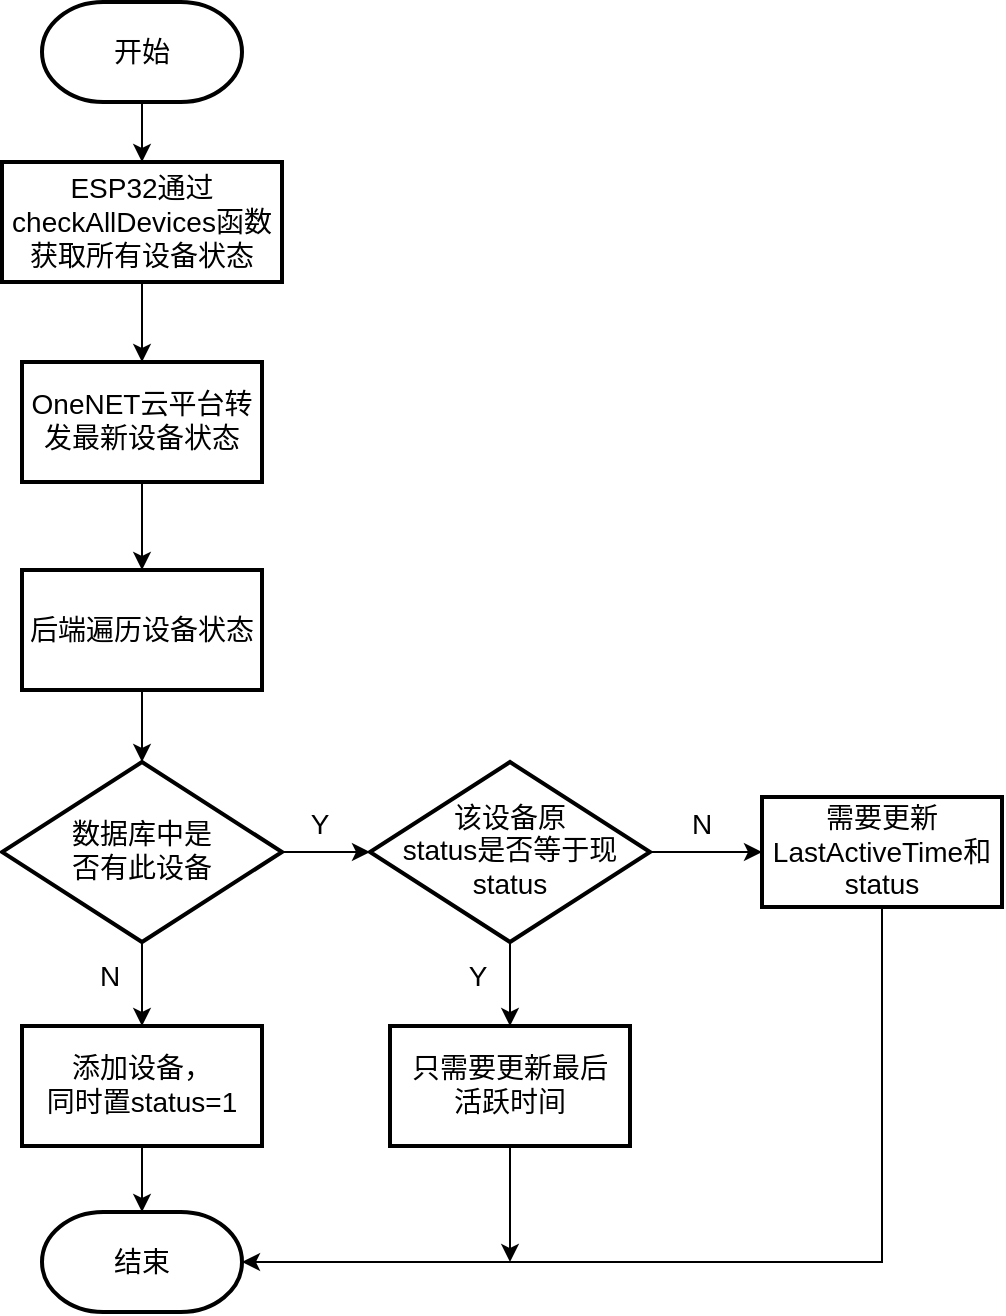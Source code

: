 <mxfile version="27.0.3">
  <diagram name="第 1 页" id="TFwuxgqA1DKXu50AMiJM">
    <mxGraphModel dx="1500" dy="826" grid="1" gridSize="10" guides="1" tooltips="1" connect="1" arrows="1" fold="1" page="1" pageScale="1" pageWidth="827" pageHeight="1169" math="0" shadow="0">
      <root>
        <mxCell id="0" />
        <mxCell id="1" parent="0" />
        <mxCell id="VtJKKTwL4MApZNKruCzD-1" value="" style="edgeStyle=orthogonalEdgeStyle;rounded=0;orthogonalLoop=1;jettySize=auto;html=1;" edge="1" parent="1" source="VtJKKTwL4MApZNKruCzD-2" target="VtJKKTwL4MApZNKruCzD-4">
          <mxGeometry relative="1" as="geometry" />
        </mxCell>
        <mxCell id="VtJKKTwL4MApZNKruCzD-2" value="&lt;font style=&quot;font-size: 14px;&quot;&gt;开始&lt;/font&gt;" style="strokeWidth=2;html=1;shape=mxgraph.flowchart.terminator;whiteSpace=wrap;" vertex="1" parent="1">
          <mxGeometry x="200" y="240" width="100" height="50" as="geometry" />
        </mxCell>
        <mxCell id="VtJKKTwL4MApZNKruCzD-3" value="" style="edgeStyle=orthogonalEdgeStyle;rounded=0;orthogonalLoop=1;jettySize=auto;html=1;" edge="1" parent="1" source="VtJKKTwL4MApZNKruCzD-4" target="VtJKKTwL4MApZNKruCzD-6">
          <mxGeometry relative="1" as="geometry" />
        </mxCell>
        <mxCell id="VtJKKTwL4MApZNKruCzD-4" value="&lt;p class=&quot;MsoNormal&quot;&gt;&lt;font style=&quot;font-size: 14px;&quot;&gt;&lt;font style=&quot;&quot;&gt;ESP32&lt;/font&gt;&lt;font style=&quot;&quot;&gt;通过&lt;/font&gt;&lt;font style=&quot;&quot;&gt;checkAllDevices&lt;/font&gt;&lt;font style=&quot;&quot;&gt;函数获取所有设备状态&lt;/font&gt;&lt;/font&gt;&lt;/p&gt;" style="whiteSpace=wrap;html=1;strokeWidth=2;" vertex="1" parent="1">
          <mxGeometry x="180" y="320" width="140" height="60" as="geometry" />
        </mxCell>
        <mxCell id="VtJKKTwL4MApZNKruCzD-5" value="" style="edgeStyle=orthogonalEdgeStyle;rounded=0;orthogonalLoop=1;jettySize=auto;html=1;" edge="1" parent="1" source="VtJKKTwL4MApZNKruCzD-6" target="VtJKKTwL4MApZNKruCzD-8">
          <mxGeometry relative="1" as="geometry" />
        </mxCell>
        <mxCell id="VtJKKTwL4MApZNKruCzD-6" value="&lt;div style=&quot;line-height: 30%;&quot;&gt;&lt;p class=&quot;MsoNormal&quot;&gt;&lt;span style=&quot;font-size: 14px; background-color: transparent; color: light-dark(rgb(0, 0, 0), rgb(255, 255, 255));&quot;&gt;OneNET云平台转&lt;/span&gt;&lt;/p&gt;&lt;p class=&quot;MsoNormal&quot;&gt;&lt;span style=&quot;font-size: 14px; background-color: transparent; color: light-dark(rgb(0, 0, 0), rgb(255, 255, 255));&quot;&gt;发&lt;/span&gt;&lt;span style=&quot;background-color: transparent; color: light-dark(rgb(0, 0, 0), rgb(255, 255, 255)); font-size: 14px;&quot;&gt;最新设备状态&lt;/span&gt;&lt;/p&gt;&lt;/div&gt;" style="whiteSpace=wrap;html=1;strokeWidth=2;" vertex="1" parent="1">
          <mxGeometry x="190" y="420" width="120" height="60" as="geometry" />
        </mxCell>
        <mxCell id="VtJKKTwL4MApZNKruCzD-7" value="" style="edgeStyle=orthogonalEdgeStyle;rounded=0;orthogonalLoop=1;jettySize=auto;html=1;" edge="1" parent="1" source="VtJKKTwL4MApZNKruCzD-8" target="VtJKKTwL4MApZNKruCzD-11">
          <mxGeometry relative="1" as="geometry" />
        </mxCell>
        <mxCell id="VtJKKTwL4MApZNKruCzD-8" value="&lt;p class=&quot;MsoNormal&quot;&gt;&lt;font style=&quot;font-size: 14px;&quot; face=&quot;Helvetica&quot;&gt;后端遍历设备状态&lt;/font&gt;&lt;/p&gt;" style="whiteSpace=wrap;html=1;strokeWidth=2;" vertex="1" parent="1">
          <mxGeometry x="190" y="524" width="120" height="60" as="geometry" />
        </mxCell>
        <mxCell id="VtJKKTwL4MApZNKruCzD-9" value="" style="edgeStyle=orthogonalEdgeStyle;rounded=0;orthogonalLoop=1;jettySize=auto;html=1;" edge="1" parent="1" source="VtJKKTwL4MApZNKruCzD-11" target="VtJKKTwL4MApZNKruCzD-14">
          <mxGeometry relative="1" as="geometry" />
        </mxCell>
        <mxCell id="VtJKKTwL4MApZNKruCzD-10" value="" style="edgeStyle=orthogonalEdgeStyle;rounded=0;orthogonalLoop=1;jettySize=auto;html=1;" edge="1" parent="1" source="VtJKKTwL4MApZNKruCzD-11" target="VtJKKTwL4MApZNKruCzD-19">
          <mxGeometry relative="1" as="geometry" />
        </mxCell>
        <mxCell id="VtJKKTwL4MApZNKruCzD-11" value="&lt;div style=&quot;line-height: 30%;&quot;&gt;&lt;p class=&quot;MsoNormal&quot;&gt;&lt;span style=&quot;line-height: 30%;&quot;&gt;&lt;font style=&quot;font-size: 14px;&quot;&gt;数据库中是&lt;/font&gt;&lt;/span&gt;&lt;/p&gt;&lt;p class=&quot;MsoNormal&quot;&gt;&lt;span style=&quot;background-color: transparent; color: light-dark(rgb(0, 0, 0), rgb(255, 255, 255)); line-height: 30%;&quot;&gt;&lt;font style=&quot;font-size: 14px;&quot;&gt;否有此设备&lt;/font&gt;&lt;/span&gt;&lt;/p&gt;&lt;/div&gt;" style="rhombus;whiteSpace=wrap;html=1;strokeWidth=2;" vertex="1" parent="1">
          <mxGeometry x="180" y="620" width="140" height="90" as="geometry" />
        </mxCell>
        <mxCell id="VtJKKTwL4MApZNKruCzD-13" value="" style="edgeStyle=orthogonalEdgeStyle;rounded=0;orthogonalLoop=1;jettySize=auto;html=1;" edge="1" parent="1" source="VtJKKTwL4MApZNKruCzD-14" target="VtJKKTwL4MApZNKruCzD-20">
          <mxGeometry relative="1" as="geometry" />
        </mxCell>
        <mxCell id="VtJKKTwL4MApZNKruCzD-29" value="" style="edgeStyle=orthogonalEdgeStyle;rounded=0;orthogonalLoop=1;jettySize=auto;html=1;" edge="1" parent="1" source="VtJKKTwL4MApZNKruCzD-14" target="VtJKKTwL4MApZNKruCzD-16">
          <mxGeometry relative="1" as="geometry" />
        </mxCell>
        <mxCell id="VtJKKTwL4MApZNKruCzD-14" value="&lt;div style=&quot;line-height: 30%;&quot;&gt;&lt;p class=&quot;MsoNormal&quot;&gt;&lt;span style=&quot;background-color: transparent; color: light-dark(rgb(0, 0, 0), rgb(255, 255, 255));&quot;&gt;&lt;font style=&quot;font-size: 14px;&quot;&gt;该设备原&lt;/font&gt;&lt;/span&gt;&lt;/p&gt;&lt;p class=&quot;MsoNormal&quot;&gt;&lt;font style=&quot;font-size: 14px;&quot;&gt;&lt;span style=&quot;background-color: transparent; color: light-dark(rgb(0, 0, 0), rgb(255, 255, 255));&quot;&gt;status是否等于&lt;/span&gt;&lt;span style=&quot;background-color: transparent; color: light-dark(rgb(0, 0, 0), rgb(255, 255, 255));&quot;&gt;现&lt;/span&gt;&lt;/font&gt;&lt;/p&gt;&lt;p class=&quot;MsoNormal&quot;&gt;&lt;font style=&quot;font-size: 14px;&quot;&gt;&lt;span style=&quot;background-color: transparent; color: light-dark(rgb(0, 0, 0), rgb(255, 255, 255));&quot;&gt;status&lt;/span&gt;&lt;/font&gt;&lt;/p&gt;&lt;/div&gt;" style="rhombus;whiteSpace=wrap;html=1;strokeWidth=2;" vertex="1" parent="1">
          <mxGeometry x="364" y="620" width="140" height="90" as="geometry" />
        </mxCell>
        <mxCell id="VtJKKTwL4MApZNKruCzD-34" value="" style="edgeStyle=orthogonalEdgeStyle;rounded=0;orthogonalLoop=1;jettySize=auto;html=1;" edge="1" parent="1" source="VtJKKTwL4MApZNKruCzD-16">
          <mxGeometry relative="1" as="geometry">
            <mxPoint x="434" y="870" as="targetPoint" />
          </mxGeometry>
        </mxCell>
        <mxCell id="VtJKKTwL4MApZNKruCzD-16" value="&lt;div style=&quot;line-height: 30%;&quot;&gt;&lt;p class=&quot;MsoNormal&quot;&gt;&lt;span style=&quot;line-height: 30%;&quot;&gt;&lt;font style=&quot;font-size: 14px;&quot; face=&quot;Helvetica&quot;&gt;只需要更新最后&lt;/font&gt;&lt;/span&gt;&lt;/p&gt;&lt;p class=&quot;MsoNormal&quot;&gt;&lt;span style=&quot;line-height: 30%;&quot;&gt;&lt;font style=&quot;font-size: 14px;&quot; face=&quot;Helvetica&quot;&gt;活跃时间&lt;/font&gt;&lt;/span&gt;&lt;/p&gt;&lt;/div&gt;" style="whiteSpace=wrap;html=1;strokeWidth=2;" vertex="1" parent="1">
          <mxGeometry x="374" y="752" width="120" height="60" as="geometry" />
        </mxCell>
        <mxCell id="VtJKKTwL4MApZNKruCzD-17" value="&lt;font style=&quot;font-size: 14px;&quot;&gt;结束&lt;/font&gt;" style="strokeWidth=2;html=1;shape=mxgraph.flowchart.terminator;whiteSpace=wrap;" vertex="1" parent="1">
          <mxGeometry x="200" y="845" width="100" height="50" as="geometry" />
        </mxCell>
        <mxCell id="VtJKKTwL4MApZNKruCzD-28" value="" style="edgeStyle=orthogonalEdgeStyle;rounded=0;orthogonalLoop=1;jettySize=auto;html=1;" edge="1" parent="1" source="VtJKKTwL4MApZNKruCzD-19" target="VtJKKTwL4MApZNKruCzD-17">
          <mxGeometry relative="1" as="geometry" />
        </mxCell>
        <mxCell id="VtJKKTwL4MApZNKruCzD-19" value="&lt;div style=&quot;line-height: 30%;&quot;&gt;&lt;p class=&quot;MsoNormal&quot;&gt;&lt;span style=&quot;line-height: 30%;&quot;&gt;&lt;font style=&quot;&quot; face=&quot;Helvetica&quot;&gt;&lt;font style=&quot;font-size: 14px;&quot;&gt;添加设备，&lt;/font&gt;&lt;/font&gt;&lt;/span&gt;&lt;/p&gt;&lt;p class=&quot;MsoNormal&quot;&gt;&lt;span style=&quot;line-height: 30%;&quot;&gt;&lt;font style=&quot;font-size: 14px;&quot; face=&quot;Helvetica&quot;&gt;&lt;font style=&quot;&quot;&gt;同时置&lt;/font&gt;&lt;font style=&quot;&quot;&gt;status=1&lt;/font&gt;&lt;/font&gt;&lt;/span&gt;&lt;/p&gt;&lt;/div&gt;" style="whiteSpace=wrap;html=1;strokeWidth=2;" vertex="1" parent="1">
          <mxGeometry x="190" y="752" width="120" height="60" as="geometry" />
        </mxCell>
        <mxCell id="VtJKKTwL4MApZNKruCzD-32" value="" style="edgeStyle=orthogonalEdgeStyle;rounded=0;orthogonalLoop=1;jettySize=auto;html=1;" edge="1" parent="1" source="VtJKKTwL4MApZNKruCzD-20">
          <mxGeometry relative="1" as="geometry">
            <mxPoint x="300" y="870" as="targetPoint" />
            <Array as="points">
              <mxPoint x="620" y="870" />
            </Array>
          </mxGeometry>
        </mxCell>
        <mxCell id="VtJKKTwL4MApZNKruCzD-20" value="&lt;p class=&quot;MsoNormal&quot;&gt;&lt;font style=&quot;font-size: 14px;&quot; face=&quot;Helvetica&quot;&gt;&lt;font style=&quot;&quot;&gt;需要更新&lt;/font&gt;&lt;font style=&quot;&quot;&gt;LastActiveTime&lt;/font&gt;&lt;font style=&quot;&quot;&gt;和&lt;/font&gt;&lt;font style=&quot;&quot;&gt;status&lt;/font&gt;&lt;/font&gt;&lt;span style=&quot;mso-spacerun:&#39;yes&#39;;font-family:Calibri;mso-fareast-font-family:宋体;&lt;br/&gt;mso-bidi-font-family:&#39;Times New Roman&#39;;font-size:10.5pt;mso-font-kerning:1.0pt;&quot;&gt;&lt;/span&gt;&lt;/p&gt;" style="whiteSpace=wrap;html=1;strokeWidth=2;" vertex="1" parent="1">
          <mxGeometry x="560" y="637.5" width="120" height="55" as="geometry" />
        </mxCell>
        <mxCell id="VtJKKTwL4MApZNKruCzD-23" value="&lt;font style=&quot;font-size: 14px;&quot;&gt;N&lt;/font&gt;" style="text;html=1;align=center;verticalAlign=middle;whiteSpace=wrap;rounded=0;" vertex="1" parent="1">
          <mxGeometry x="204" y="712" width="60" height="30" as="geometry" />
        </mxCell>
        <mxCell id="VtJKKTwL4MApZNKruCzD-24" value="&lt;font style=&quot;font-size: 14px;&quot;&gt;Y&lt;/font&gt;" style="text;html=1;align=center;verticalAlign=middle;whiteSpace=wrap;rounded=0;" vertex="1" parent="1">
          <mxGeometry x="388" y="712" width="60" height="30" as="geometry" />
        </mxCell>
        <mxCell id="VtJKKTwL4MApZNKruCzD-25" value="&lt;font style=&quot;font-size: 14px;&quot;&gt;Y&lt;/font&gt;" style="text;html=1;align=center;verticalAlign=middle;whiteSpace=wrap;rounded=0;" vertex="1" parent="1">
          <mxGeometry x="309" y="636" width="60" height="30" as="geometry" />
        </mxCell>
        <mxCell id="VtJKKTwL4MApZNKruCzD-26" value="&lt;font style=&quot;font-size: 14px;&quot;&gt;N&lt;/font&gt;" style="text;html=1;align=center;verticalAlign=middle;whiteSpace=wrap;rounded=0;" vertex="1" parent="1">
          <mxGeometry x="500" y="636" width="60" height="30" as="geometry" />
        </mxCell>
      </root>
    </mxGraphModel>
  </diagram>
</mxfile>

